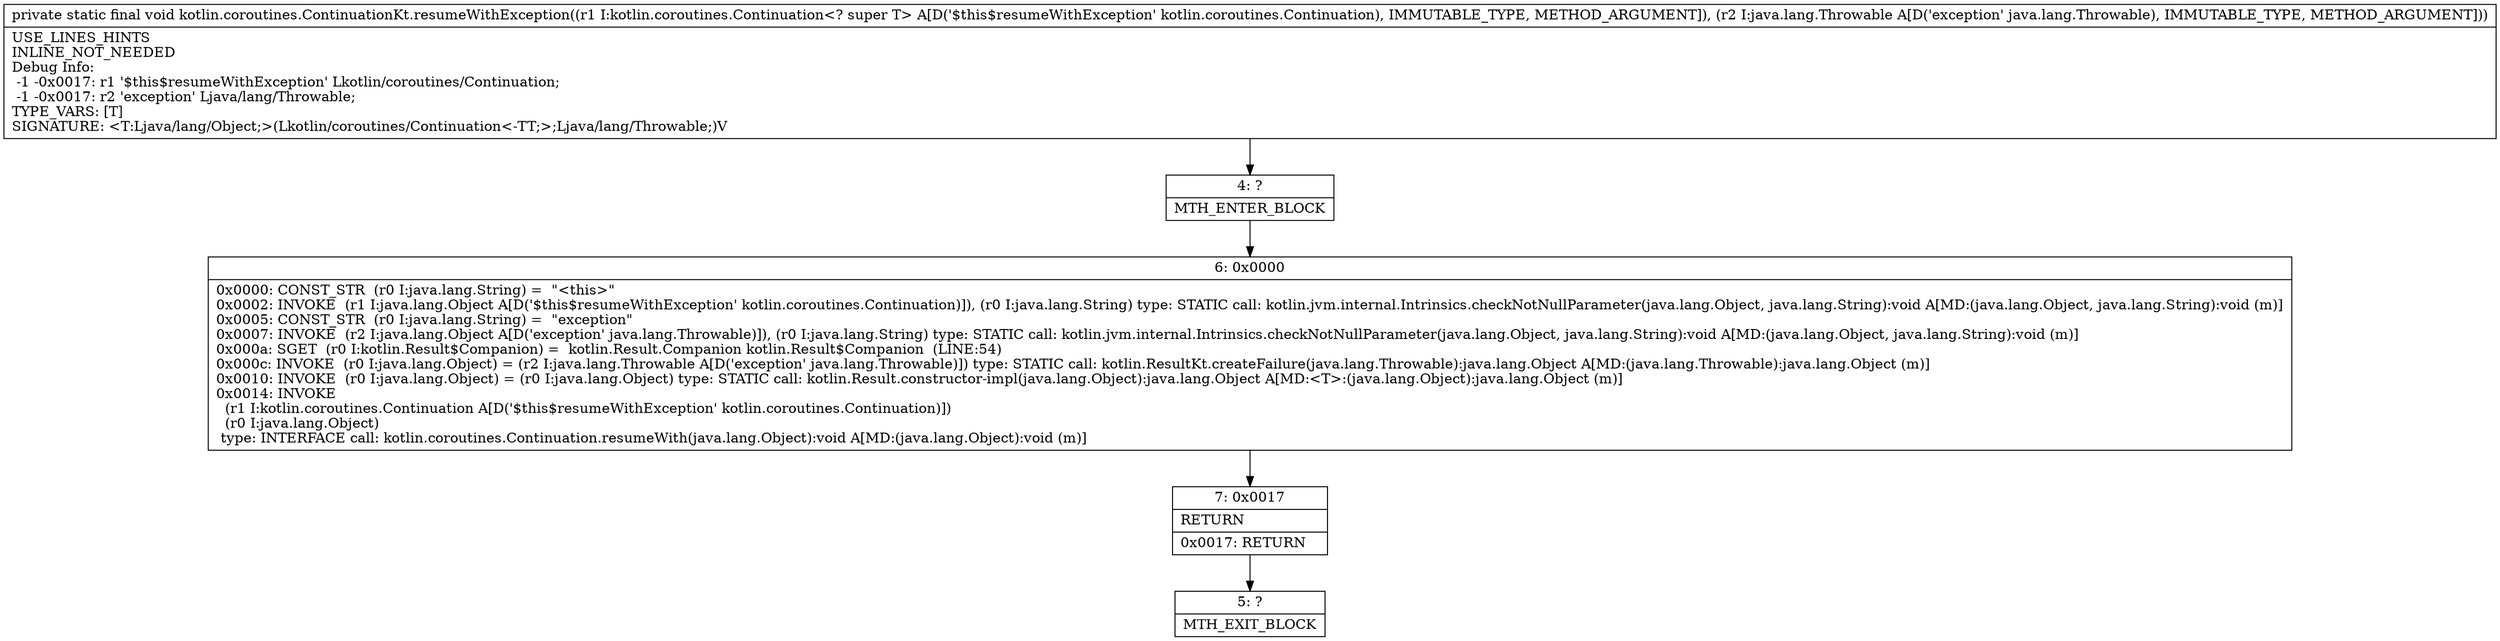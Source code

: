 digraph "CFG forkotlin.coroutines.ContinuationKt.resumeWithException(Lkotlin\/coroutines\/Continuation;Ljava\/lang\/Throwable;)V" {
Node_4 [shape=record,label="{4\:\ ?|MTH_ENTER_BLOCK\l}"];
Node_6 [shape=record,label="{6\:\ 0x0000|0x0000: CONST_STR  (r0 I:java.lang.String) =  \"\<this\>\" \l0x0002: INVOKE  (r1 I:java.lang.Object A[D('$this$resumeWithException' kotlin.coroutines.Continuation)]), (r0 I:java.lang.String) type: STATIC call: kotlin.jvm.internal.Intrinsics.checkNotNullParameter(java.lang.Object, java.lang.String):void A[MD:(java.lang.Object, java.lang.String):void (m)]\l0x0005: CONST_STR  (r0 I:java.lang.String) =  \"exception\" \l0x0007: INVOKE  (r2 I:java.lang.Object A[D('exception' java.lang.Throwable)]), (r0 I:java.lang.String) type: STATIC call: kotlin.jvm.internal.Intrinsics.checkNotNullParameter(java.lang.Object, java.lang.String):void A[MD:(java.lang.Object, java.lang.String):void (m)]\l0x000a: SGET  (r0 I:kotlin.Result$Companion) =  kotlin.Result.Companion kotlin.Result$Companion  (LINE:54)\l0x000c: INVOKE  (r0 I:java.lang.Object) = (r2 I:java.lang.Throwable A[D('exception' java.lang.Throwable)]) type: STATIC call: kotlin.ResultKt.createFailure(java.lang.Throwable):java.lang.Object A[MD:(java.lang.Throwable):java.lang.Object (m)]\l0x0010: INVOKE  (r0 I:java.lang.Object) = (r0 I:java.lang.Object) type: STATIC call: kotlin.Result.constructor\-impl(java.lang.Object):java.lang.Object A[MD:\<T\>:(java.lang.Object):java.lang.Object (m)]\l0x0014: INVOKE  \l  (r1 I:kotlin.coroutines.Continuation A[D('$this$resumeWithException' kotlin.coroutines.Continuation)])\l  (r0 I:java.lang.Object)\l type: INTERFACE call: kotlin.coroutines.Continuation.resumeWith(java.lang.Object):void A[MD:(java.lang.Object):void (m)]\l}"];
Node_7 [shape=record,label="{7\:\ 0x0017|RETURN\l|0x0017: RETURN   \l}"];
Node_5 [shape=record,label="{5\:\ ?|MTH_EXIT_BLOCK\l}"];
MethodNode[shape=record,label="{private static final void kotlin.coroutines.ContinuationKt.resumeWithException((r1 I:kotlin.coroutines.Continuation\<? super T\> A[D('$this$resumeWithException' kotlin.coroutines.Continuation), IMMUTABLE_TYPE, METHOD_ARGUMENT]), (r2 I:java.lang.Throwable A[D('exception' java.lang.Throwable), IMMUTABLE_TYPE, METHOD_ARGUMENT]))  | USE_LINES_HINTS\lINLINE_NOT_NEEDED\lDebug Info:\l  \-1 \-0x0017: r1 '$this$resumeWithException' Lkotlin\/coroutines\/Continuation;\l  \-1 \-0x0017: r2 'exception' Ljava\/lang\/Throwable;\lTYPE_VARS: [T]\lSIGNATURE: \<T:Ljava\/lang\/Object;\>(Lkotlin\/coroutines\/Continuation\<\-TT;\>;Ljava\/lang\/Throwable;)V\l}"];
MethodNode -> Node_4;Node_4 -> Node_6;
Node_6 -> Node_7;
Node_7 -> Node_5;
}

